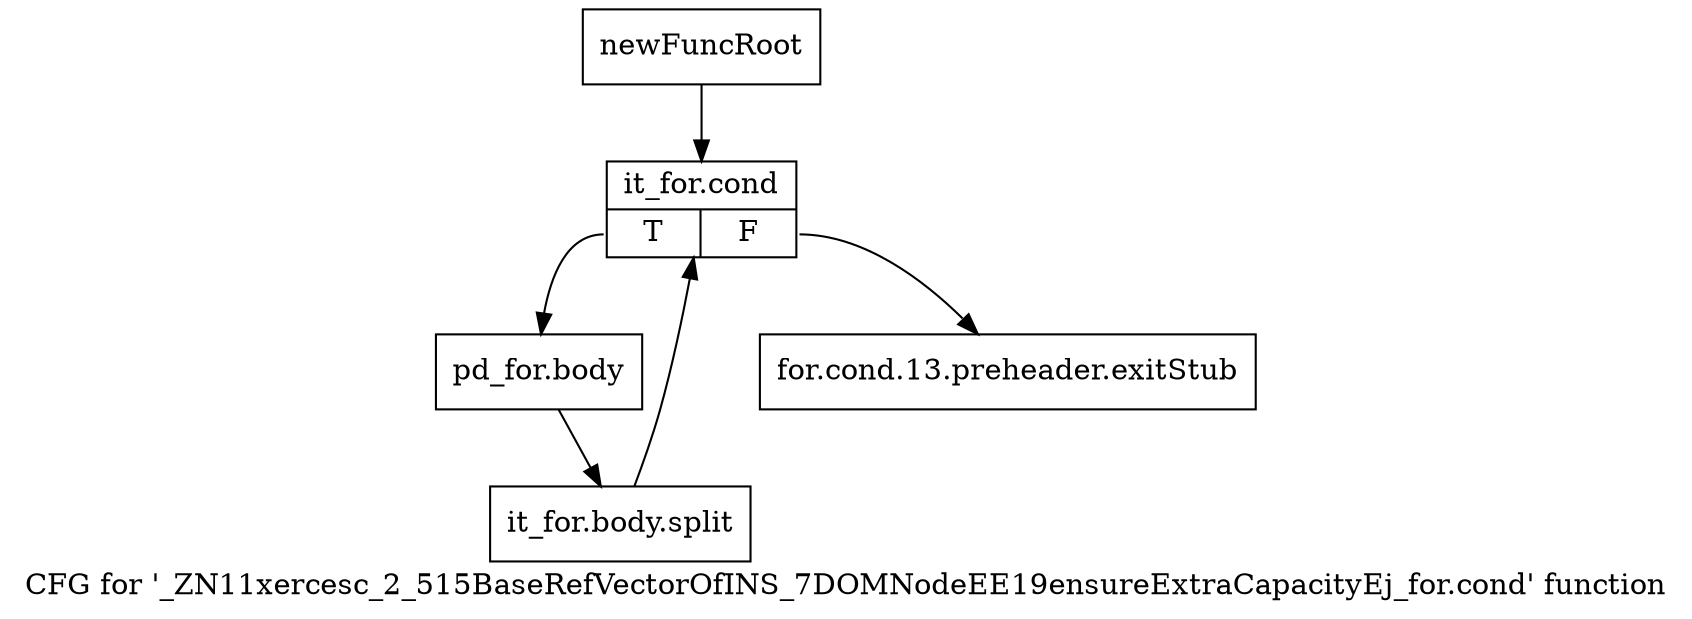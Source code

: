 digraph "CFG for '_ZN11xercesc_2_515BaseRefVectorOfINS_7DOMNodeEE19ensureExtraCapacityEj_for.cond' function" {
	label="CFG for '_ZN11xercesc_2_515BaseRefVectorOfINS_7DOMNodeEE19ensureExtraCapacityEj_for.cond' function";

	Node0x9769100 [shape=record,label="{newFuncRoot}"];
	Node0x9769100 -> Node0x97691a0;
	Node0x9769150 [shape=record,label="{for.cond.13.preheader.exitStub}"];
	Node0x97691a0 [shape=record,label="{it_for.cond|{<s0>T|<s1>F}}"];
	Node0x97691a0:s0 -> Node0x97691f0;
	Node0x97691a0:s1 -> Node0x9769150;
	Node0x97691f0 [shape=record,label="{pd_for.body}"];
	Node0x97691f0 -> Node0xccdb920;
	Node0xccdb920 [shape=record,label="{it_for.body.split}"];
	Node0xccdb920 -> Node0x97691a0;
}
